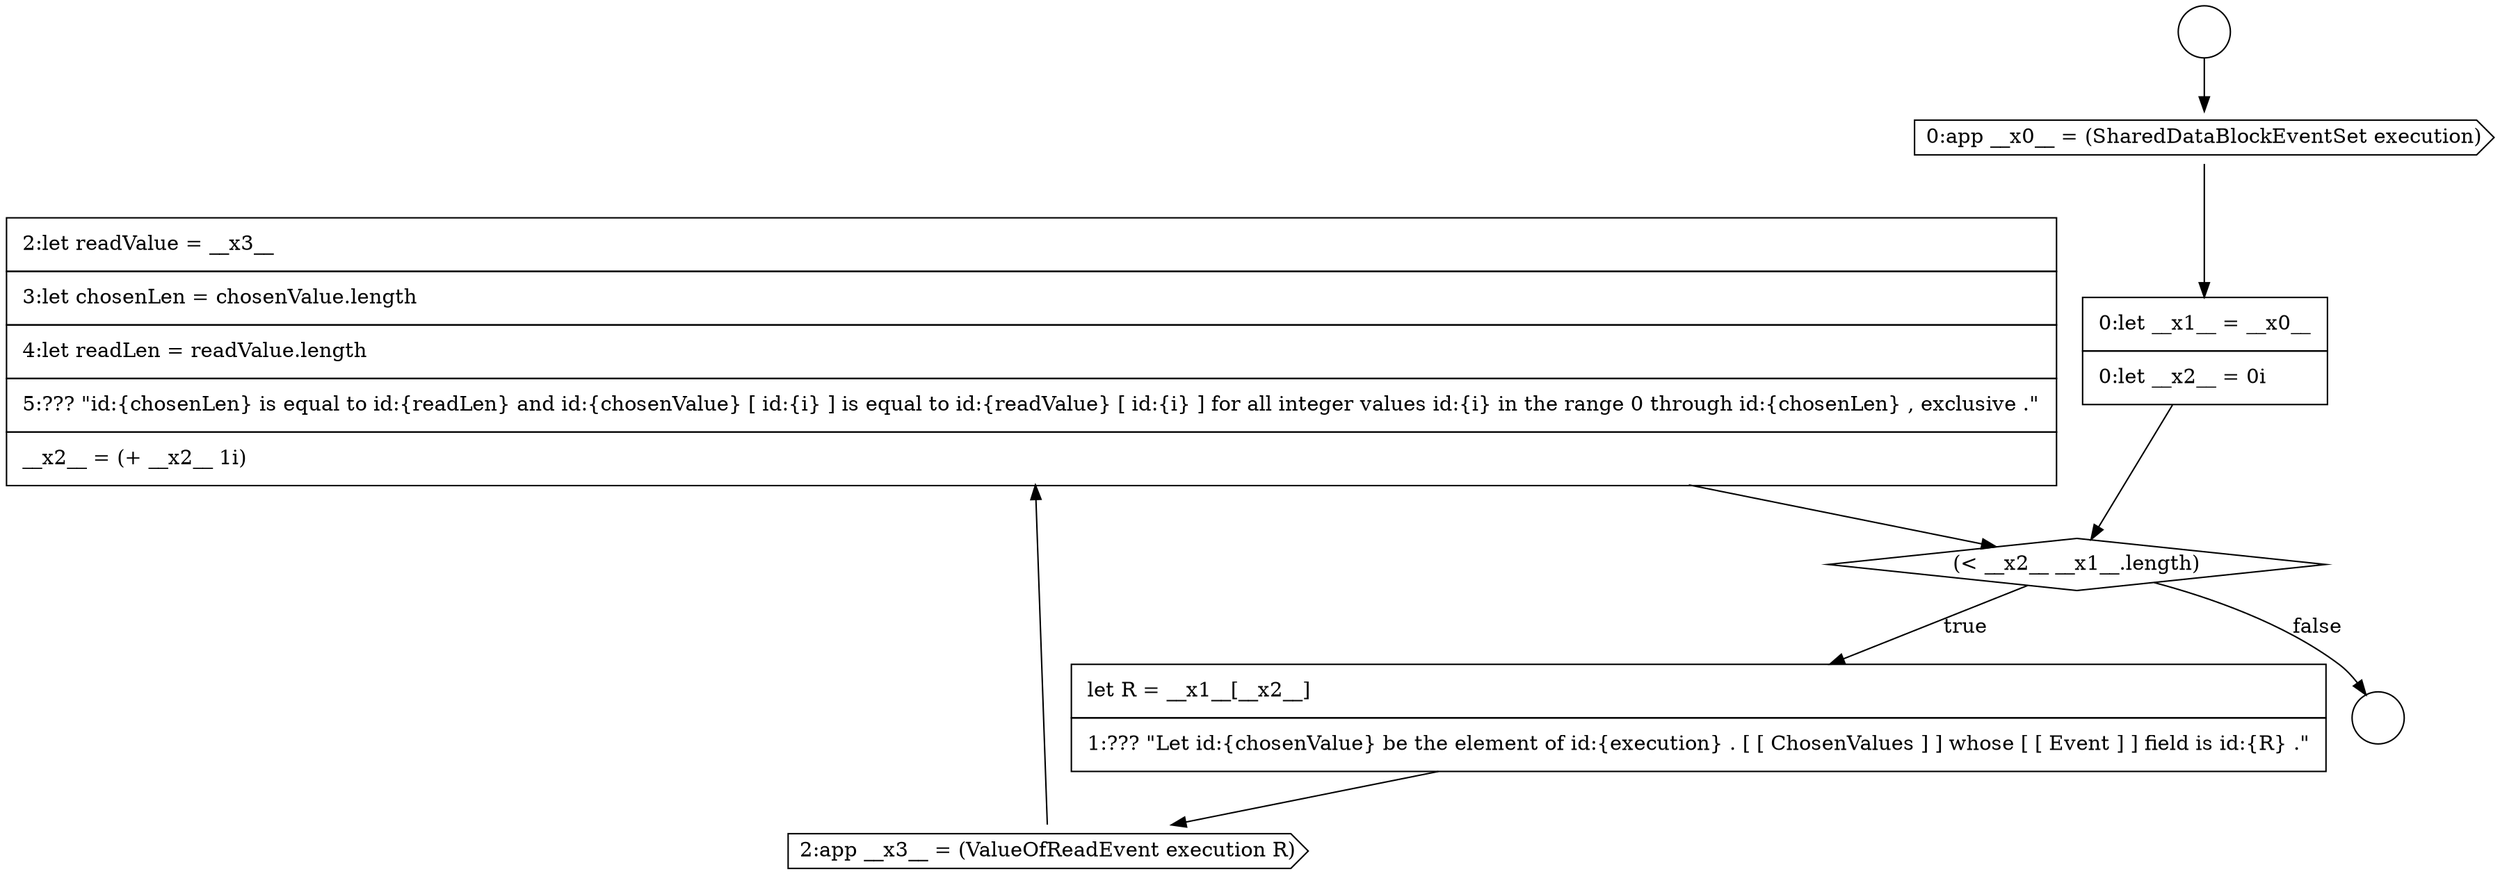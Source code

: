 digraph {
  node16982 [shape=none, margin=0, label=<<font color="black">
    <table border="0" cellborder="1" cellspacing="0" cellpadding="10">
      <tr><td align="left">2:let readValue = __x3__</td></tr>
      <tr><td align="left">3:let chosenLen = chosenValue.length</td></tr>
      <tr><td align="left">4:let readLen = readValue.length</td></tr>
      <tr><td align="left">5:??? &quot;id:{chosenLen} is equal to id:{readLen} and id:{chosenValue} [ id:{i} ] is equal to id:{readValue} [ id:{i} ] for all integer values id:{i} in the range 0 through id:{chosenLen} , exclusive .&quot;</td></tr>
      <tr><td align="left">__x2__ = (+ __x2__ 1i)</td></tr>
    </table>
  </font>> color="black" fillcolor="white" style=filled]
  node16979 [shape=diamond, label=<<font color="black">(&lt; __x2__ __x1__.length)</font>> color="black" fillcolor="white" style=filled]
  node16976 [shape=circle label=" " color="black" fillcolor="white" style=filled]
  node16978 [shape=none, margin=0, label=<<font color="black">
    <table border="0" cellborder="1" cellspacing="0" cellpadding="10">
      <tr><td align="left">0:let __x1__ = __x0__</td></tr>
      <tr><td align="left">0:let __x2__ = 0i</td></tr>
    </table>
  </font>> color="black" fillcolor="white" style=filled]
  node16981 [shape=cds, label=<<font color="black">2:app __x3__ = (ValueOfReadEvent execution R)</font>> color="black" fillcolor="white" style=filled]
  node16977 [shape=cds, label=<<font color="black">0:app __x0__ = (SharedDataBlockEventSet execution)</font>> color="black" fillcolor="white" style=filled]
  node16980 [shape=none, margin=0, label=<<font color="black">
    <table border="0" cellborder="1" cellspacing="0" cellpadding="10">
      <tr><td align="left">let R = __x1__[__x2__]</td></tr>
      <tr><td align="left">1:??? &quot;Let id:{chosenValue} be the element of id:{execution} . [ [ ChosenValues ] ] whose [ [ Event ] ] field is id:{R} .&quot;</td></tr>
    </table>
  </font>> color="black" fillcolor="white" style=filled]
  node16975 [shape=circle label=" " color="black" fillcolor="white" style=filled]
  node16982 -> node16979 [ color="black"]
  node16979 -> node16980 [label=<<font color="black">true</font>> color="black"]
  node16979 -> node16976 [label=<<font color="black">false</font>> color="black"]
  node16980 -> node16981 [ color="black"]
  node16978 -> node16979 [ color="black"]
  node16975 -> node16977 [ color="black"]
  node16981 -> node16982 [ color="black"]
  node16977 -> node16978 [ color="black"]
}
